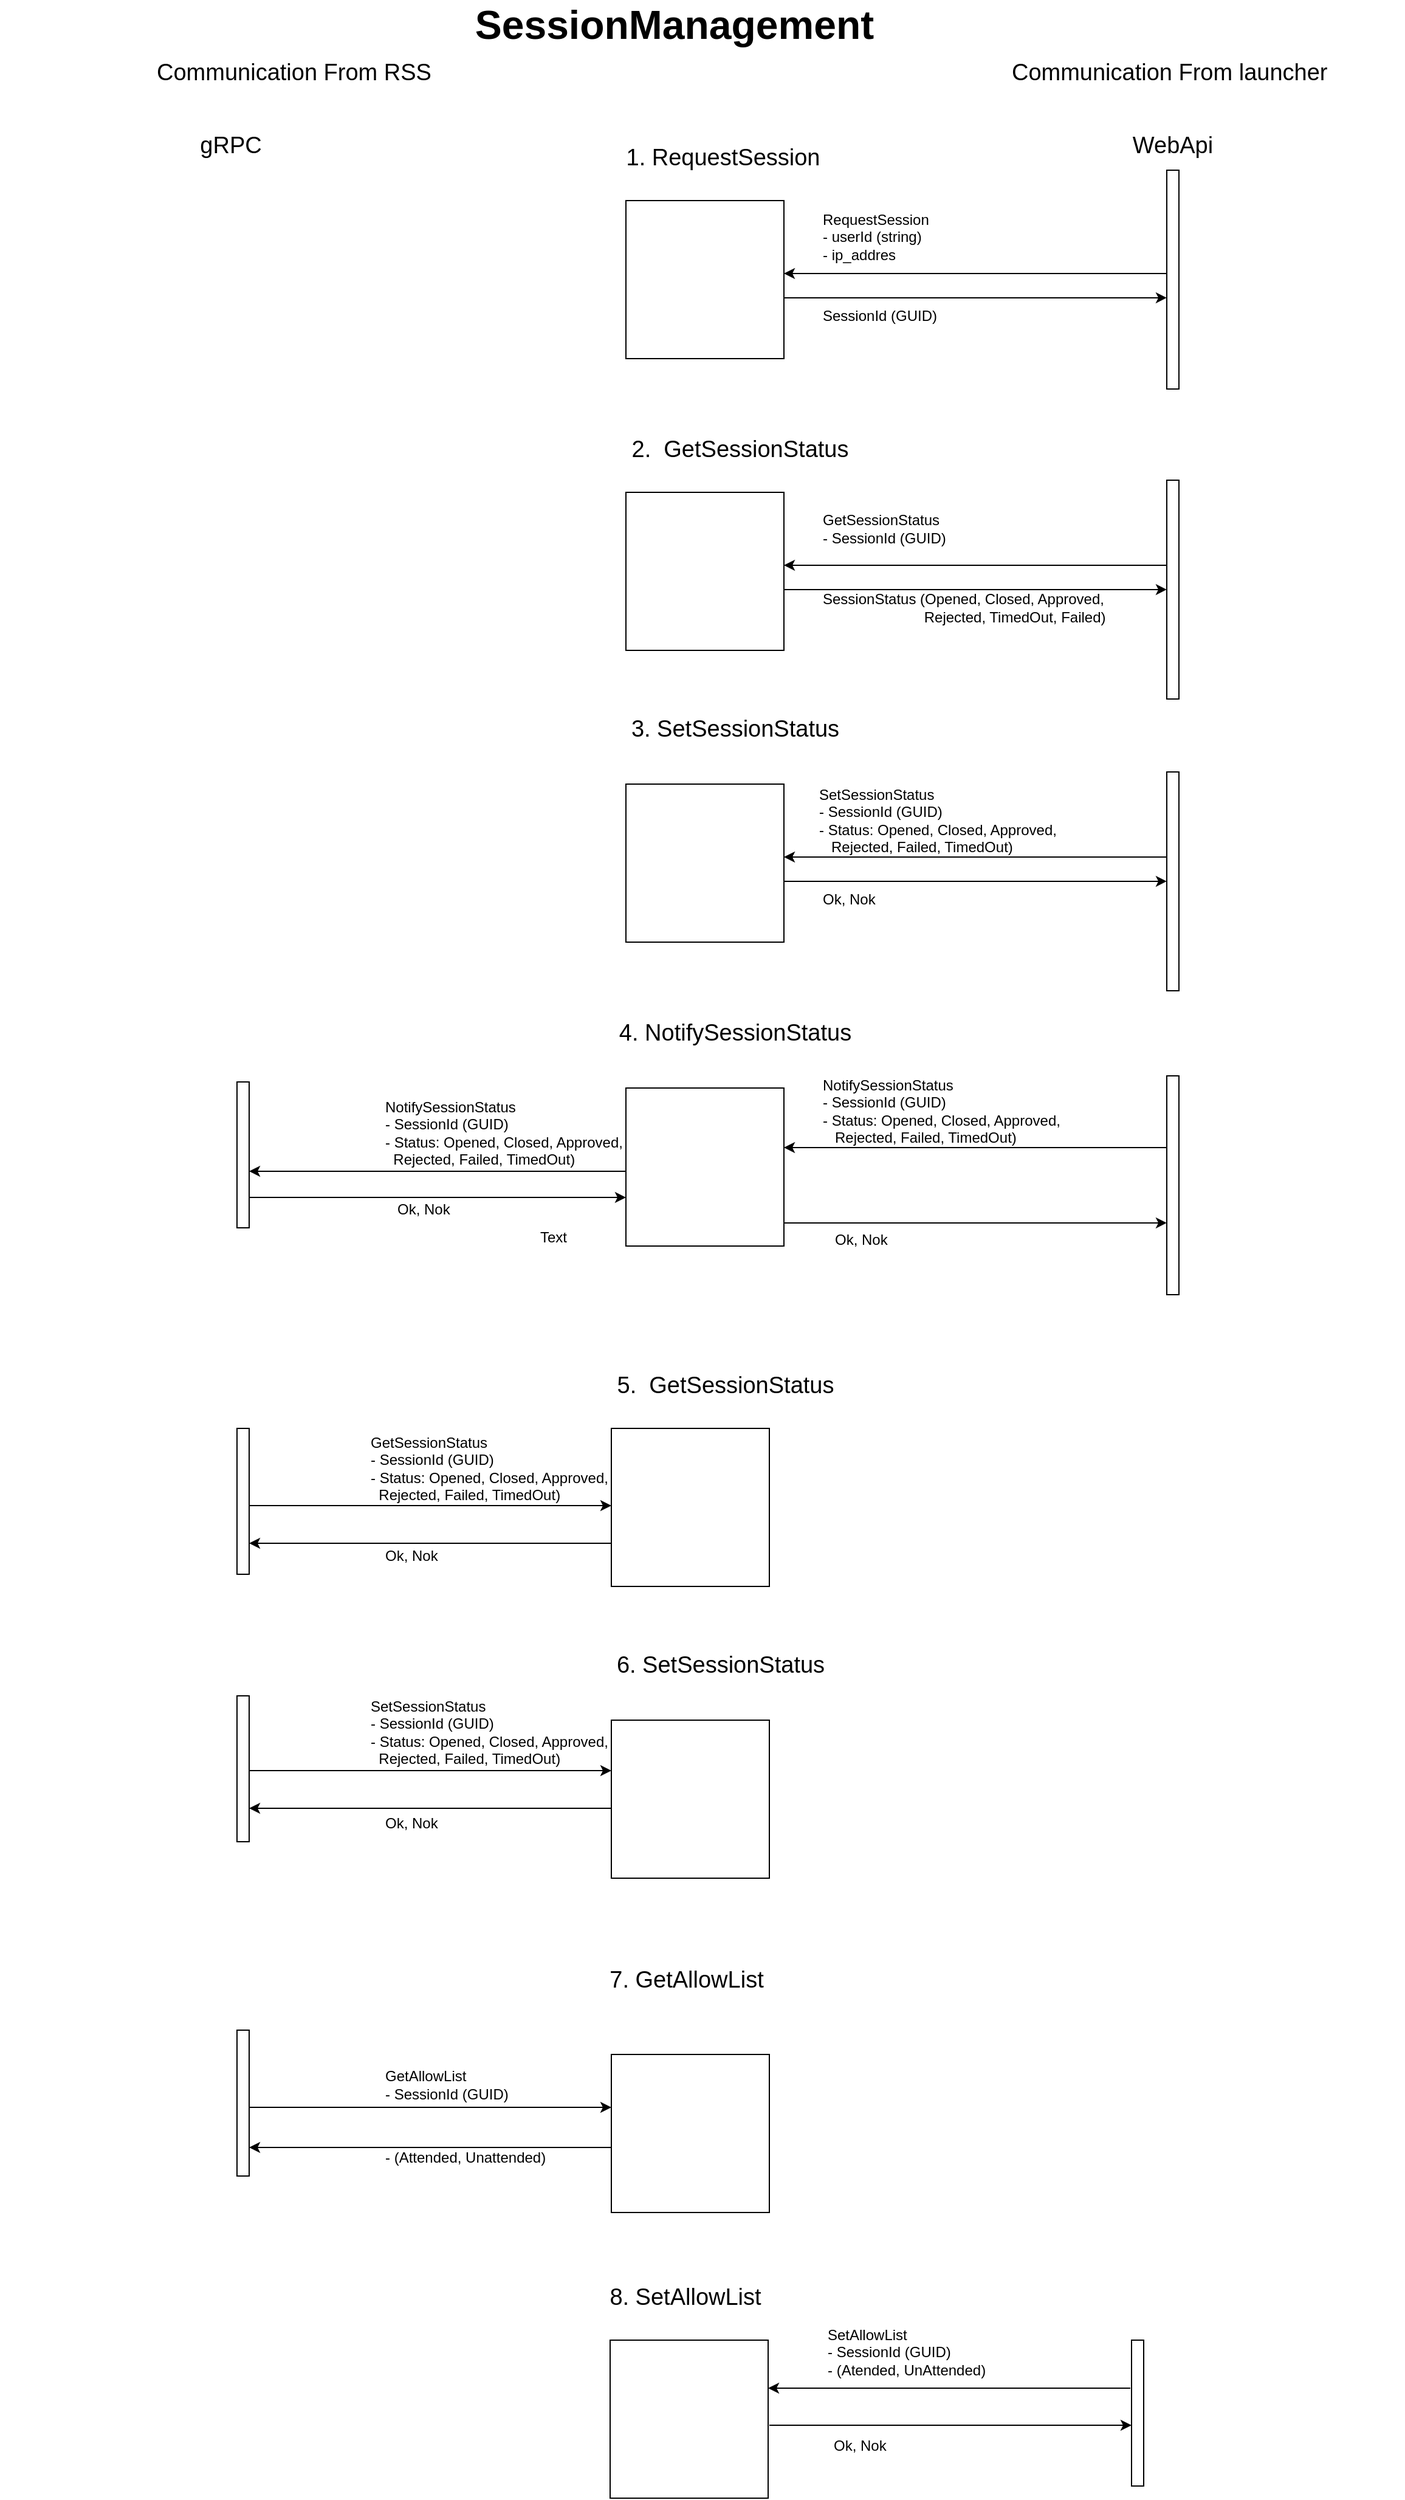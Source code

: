 <mxfile version="23.1.2" type="device">
  <diagram name="Pagina-1" id="BoKzZkv2HJ6Sq_2Y38M6">
    <mxGraphModel dx="2249" dy="730" grid="1" gridSize="10" guides="1" tooltips="1" connect="1" arrows="1" fold="1" page="1" pageScale="1" pageWidth="827" pageHeight="1169" math="0" shadow="0">
      <root>
        <mxCell id="0" />
        <mxCell id="1" parent="0" />
        <mxCell id="5FSWwVK-qjavSyTaj8by-1" value="" style="whiteSpace=wrap;html=1;aspect=fixed;" vertex="1" parent="1">
          <mxGeometry x="320" y="290" width="130" height="130" as="geometry" />
        </mxCell>
        <mxCell id="5FSWwVK-qjavSyTaj8by-2" value="" style="endArrow=classic;html=1;rounded=0;" edge="1" parent="1" source="5FSWwVK-qjavSyTaj8by-35">
          <mxGeometry width="50" height="50" relative="1" as="geometry">
            <mxPoint x="760" y="350" as="sourcePoint" />
            <mxPoint x="450" y="350" as="targetPoint" />
          </mxGeometry>
        </mxCell>
        <mxCell id="5FSWwVK-qjavSyTaj8by-4" value="RequestSession&lt;br&gt;- userId (string)&lt;br&gt;- ip_addres" style="text;html=1;align=left;verticalAlign=middle;resizable=0;points=[];autosize=1;strokeColor=none;fillColor=none;" vertex="1" parent="1">
          <mxGeometry x="480" y="290" width="110" height="60" as="geometry" />
        </mxCell>
        <mxCell id="5FSWwVK-qjavSyTaj8by-5" value="" style="endArrow=classic;html=1;rounded=0;exitX=1;exitY=0.615;exitDx=0;exitDy=0;exitPerimeter=0;" edge="1" parent="1" source="5FSWwVK-qjavSyTaj8by-1" target="5FSWwVK-qjavSyTaj8by-35">
          <mxGeometry width="50" height="50" relative="1" as="geometry">
            <mxPoint x="390" y="420" as="sourcePoint" />
            <mxPoint x="760" y="370" as="targetPoint" />
          </mxGeometry>
        </mxCell>
        <mxCell id="5FSWwVK-qjavSyTaj8by-6" value="SessionId (GUID)" style="text;html=1;align=left;verticalAlign=middle;resizable=0;points=[];autosize=1;strokeColor=none;fillColor=none;" vertex="1" parent="1">
          <mxGeometry x="480" y="370" width="120" height="30" as="geometry" />
        </mxCell>
        <mxCell id="5FSWwVK-qjavSyTaj8by-7" value="&lt;font style=&quot;font-size: 19px;&quot;&gt;1. RequestSession&lt;/font&gt;" style="text;html=1;strokeColor=none;fillColor=none;align=center;verticalAlign=middle;whiteSpace=wrap;rounded=0;" vertex="1" parent="1">
          <mxGeometry x="210" y="240" width="380" height="30" as="geometry" />
        </mxCell>
        <mxCell id="5FSWwVK-qjavSyTaj8by-10" value="&lt;font style=&quot;font-size: 33px;&quot;&gt;&lt;b&gt;SessionManagement&lt;/b&gt;&lt;/font&gt;" style="text;html=1;strokeColor=none;fillColor=none;align=center;verticalAlign=middle;whiteSpace=wrap;rounded=0;" vertex="1" parent="1">
          <mxGeometry x="170" y="130" width="380" height="30" as="geometry" />
        </mxCell>
        <mxCell id="5FSWwVK-qjavSyTaj8by-11" value="&lt;font style=&quot;font-size: 19px;&quot;&gt;Communication From launcher&amp;nbsp;&lt;/font&gt;" style="text;html=1;strokeColor=none;fillColor=none;align=center;verticalAlign=middle;whiteSpace=wrap;rounded=0;" vertex="1" parent="1">
          <mxGeometry x="580" y="170" width="380" height="30" as="geometry" />
        </mxCell>
        <mxCell id="5FSWwVK-qjavSyTaj8by-12" value="" style="whiteSpace=wrap;html=1;aspect=fixed;" vertex="1" parent="1">
          <mxGeometry x="320" y="530" width="130" height="130" as="geometry" />
        </mxCell>
        <mxCell id="5FSWwVK-qjavSyTaj8by-13" value="" style="endArrow=classic;html=1;rounded=0;" edge="1" parent="1" source="5FSWwVK-qjavSyTaj8by-34">
          <mxGeometry width="50" height="50" relative="1" as="geometry">
            <mxPoint x="580" y="590" as="sourcePoint" />
            <mxPoint x="450" y="590" as="targetPoint" />
          </mxGeometry>
        </mxCell>
        <mxCell id="5FSWwVK-qjavSyTaj8by-14" value="GetSessionStatus&lt;br&gt;- SessionId (GUID)" style="text;html=1;align=left;verticalAlign=middle;resizable=0;points=[];autosize=1;strokeColor=none;fillColor=none;" vertex="1" parent="1">
          <mxGeometry x="480" y="540" width="120" height="40" as="geometry" />
        </mxCell>
        <mxCell id="5FSWwVK-qjavSyTaj8by-15" value="" style="endArrow=classic;html=1;rounded=0;exitX=1;exitY=0.615;exitDx=0;exitDy=0;exitPerimeter=0;" edge="1" parent="1" source="5FSWwVK-qjavSyTaj8by-12" target="5FSWwVK-qjavSyTaj8by-34">
          <mxGeometry width="50" height="50" relative="1" as="geometry">
            <mxPoint x="390" y="660" as="sourcePoint" />
            <mxPoint x="580" y="610" as="targetPoint" />
          </mxGeometry>
        </mxCell>
        <mxCell id="5FSWwVK-qjavSyTaj8by-16" value="SessionStatus (Opened, Closed, Approved, &lt;br&gt;&amp;nbsp; &amp;nbsp; &amp;nbsp; &amp;nbsp; &amp;nbsp; &amp;nbsp; &amp;nbsp; &amp;nbsp; &amp;nbsp; &amp;nbsp; &amp;nbsp; &amp;nbsp; &amp;nbsp;Rejected, TimedOut, Failed)" style="text;html=1;align=left;verticalAlign=middle;resizable=0;points=[];autosize=1;strokeColor=none;fillColor=none;" vertex="1" parent="1">
          <mxGeometry x="480" y="605" width="260" height="40" as="geometry" />
        </mxCell>
        <mxCell id="5FSWwVK-qjavSyTaj8by-17" value="&lt;font style=&quot;font-size: 19px;&quot;&gt;2.&amp;nbsp; GetSessionStatus&lt;/font&gt;" style="text;html=1;strokeColor=none;fillColor=none;align=center;verticalAlign=middle;whiteSpace=wrap;rounded=0;" vertex="1" parent="1">
          <mxGeometry x="224" y="480" width="380" height="30" as="geometry" />
        </mxCell>
        <mxCell id="5FSWwVK-qjavSyTaj8by-18" value="" style="whiteSpace=wrap;html=1;aspect=fixed;" vertex="1" parent="1">
          <mxGeometry x="320" y="770" width="130" height="130" as="geometry" />
        </mxCell>
        <mxCell id="5FSWwVK-qjavSyTaj8by-19" value="" style="endArrow=classic;html=1;rounded=0;" edge="1" parent="1" source="5FSWwVK-qjavSyTaj8by-36">
          <mxGeometry width="50" height="50" relative="1" as="geometry">
            <mxPoint x="760" y="830" as="sourcePoint" />
            <mxPoint x="450" y="830" as="targetPoint" />
          </mxGeometry>
        </mxCell>
        <mxCell id="5FSWwVK-qjavSyTaj8by-20" value="SetSessionStatus&lt;br&gt;- SessionId (GUID)&lt;br&gt;- Status: Opened, Closed, Approved, &lt;br&gt;&amp;nbsp; &amp;nbsp;Rejected, Failed, TimedOut)" style="text;html=1;align=left;verticalAlign=middle;resizable=0;points=[];autosize=1;strokeColor=none;fillColor=none;" vertex="1" parent="1">
          <mxGeometry x="477" y="765" width="220" height="70" as="geometry" />
        </mxCell>
        <mxCell id="5FSWwVK-qjavSyTaj8by-21" value="" style="endArrow=classic;html=1;rounded=0;exitX=1;exitY=0.615;exitDx=0;exitDy=0;exitPerimeter=0;" edge="1" parent="1" source="5FSWwVK-qjavSyTaj8by-18" target="5FSWwVK-qjavSyTaj8by-36">
          <mxGeometry width="50" height="50" relative="1" as="geometry">
            <mxPoint x="390" y="900" as="sourcePoint" />
            <mxPoint x="580" y="850" as="targetPoint" />
          </mxGeometry>
        </mxCell>
        <mxCell id="5FSWwVK-qjavSyTaj8by-22" value="Ok, Nok" style="text;html=1;align=left;verticalAlign=middle;resizable=0;points=[];autosize=1;strokeColor=none;fillColor=none;" vertex="1" parent="1">
          <mxGeometry x="480" y="850" width="70" height="30" as="geometry" />
        </mxCell>
        <mxCell id="5FSWwVK-qjavSyTaj8by-23" value="&lt;font style=&quot;font-size: 19px;&quot;&gt;3. SetSessionStatus&lt;/font&gt;" style="text;html=1;strokeColor=none;fillColor=none;align=center;verticalAlign=middle;whiteSpace=wrap;rounded=0;" vertex="1" parent="1">
          <mxGeometry x="220" y="710" width="380" height="30" as="geometry" />
        </mxCell>
        <mxCell id="5FSWwVK-qjavSyTaj8by-26" value="&lt;font style=&quot;font-size: 19px;&quot;&gt;Communication From RSS&lt;/font&gt;" style="text;html=1;strokeColor=none;fillColor=none;align=center;verticalAlign=middle;whiteSpace=wrap;rounded=0;" vertex="1" parent="1">
          <mxGeometry x="-143" y="170" width="380" height="30" as="geometry" />
        </mxCell>
        <mxCell id="5FSWwVK-qjavSyTaj8by-31" value="&lt;font style=&quot;font-size: 19px;&quot;&gt;gRPC&lt;/font&gt;" style="text;html=1;strokeColor=none;fillColor=none;align=center;verticalAlign=middle;whiteSpace=wrap;rounded=0;" vertex="1" parent="1">
          <mxGeometry x="-195" y="230" width="380" height="30" as="geometry" />
        </mxCell>
        <mxCell id="5FSWwVK-qjavSyTaj8by-32" value="&lt;font style=&quot;font-size: 19px;&quot;&gt;WebApi&lt;/font&gt;" style="text;html=1;strokeColor=none;fillColor=none;align=center;verticalAlign=middle;whiteSpace=wrap;rounded=0;" vertex="1" parent="1">
          <mxGeometry x="580" y="230" width="380" height="30" as="geometry" />
        </mxCell>
        <mxCell id="5FSWwVK-qjavSyTaj8by-33" value="" style="html=1;points=[[0,0,0,0,5],[0,1,0,0,-5],[1,0,0,0,5],[1,1,0,0,-5]];perimeter=orthogonalPerimeter;outlineConnect=0;targetShapes=umlLifeline;portConstraint=eastwest;newEdgeStyle={&quot;curved&quot;:0,&quot;rounded&quot;:0};" vertex="1" parent="1">
          <mxGeometry y="1015" width="10" height="120" as="geometry" />
        </mxCell>
        <mxCell id="5FSWwVK-qjavSyTaj8by-34" value="" style="html=1;points=[[0,0,0,0,5],[0,1,0,0,-5],[1,0,0,0,5],[1,1,0,0,-5]];perimeter=orthogonalPerimeter;outlineConnect=0;targetShapes=umlLifeline;portConstraint=eastwest;newEdgeStyle={&quot;curved&quot;:0,&quot;rounded&quot;:0};" vertex="1" parent="1">
          <mxGeometry x="765" y="520" width="10" height="180" as="geometry" />
        </mxCell>
        <mxCell id="5FSWwVK-qjavSyTaj8by-35" value="" style="html=1;points=[[0,0,0,0,5],[0,1,0,0,-5],[1,0,0,0,5],[1,1,0,0,-5]];perimeter=orthogonalPerimeter;outlineConnect=0;targetShapes=umlLifeline;portConstraint=eastwest;newEdgeStyle={&quot;curved&quot;:0,&quot;rounded&quot;:0};" vertex="1" parent="1">
          <mxGeometry x="765" y="265" width="10" height="180" as="geometry" />
        </mxCell>
        <mxCell id="5FSWwVK-qjavSyTaj8by-36" value="" style="html=1;points=[[0,0,0,0,5],[0,1,0,0,-5],[1,0,0,0,5],[1,1,0,0,-5]];perimeter=orthogonalPerimeter;outlineConnect=0;targetShapes=umlLifeline;portConstraint=eastwest;newEdgeStyle={&quot;curved&quot;:0,&quot;rounded&quot;:0};" vertex="1" parent="1">
          <mxGeometry x="765" y="760" width="10" height="180" as="geometry" />
        </mxCell>
        <mxCell id="5FSWwVK-qjavSyTaj8by-37" value="" style="whiteSpace=wrap;html=1;aspect=fixed;" vertex="1" parent="1">
          <mxGeometry x="320" y="1020" width="130" height="130" as="geometry" />
        </mxCell>
        <mxCell id="5FSWwVK-qjavSyTaj8by-38" value="" style="endArrow=classic;html=1;rounded=0;" edge="1" parent="1">
          <mxGeometry width="50" height="50" relative="1" as="geometry">
            <mxPoint x="765" y="1069" as="sourcePoint" />
            <mxPoint x="450" y="1069" as="targetPoint" />
          </mxGeometry>
        </mxCell>
        <mxCell id="5FSWwVK-qjavSyTaj8by-39" value="NotifySessionStatus&lt;br&gt;- SessionId (GUID)&lt;br&gt;- Status: Opened, Closed, Approved, &lt;br&gt;&amp;nbsp; &amp;nbsp;Rejected, Failed, TimedOut)" style="text;html=1;align=left;verticalAlign=middle;resizable=0;points=[];autosize=1;strokeColor=none;fillColor=none;" vertex="1" parent="1">
          <mxGeometry x="480" y="1004" width="220" height="70" as="geometry" />
        </mxCell>
        <mxCell id="5FSWwVK-qjavSyTaj8by-40" value="" style="endArrow=classic;html=1;rounded=0;exitX=1;exitY=0.615;exitDx=0;exitDy=0;exitPerimeter=0;" edge="1" parent="1">
          <mxGeometry width="50" height="50" relative="1" as="geometry">
            <mxPoint x="450" y="1130.95" as="sourcePoint" />
            <mxPoint x="765" y="1130.95" as="targetPoint" />
          </mxGeometry>
        </mxCell>
        <mxCell id="5FSWwVK-qjavSyTaj8by-41" value="Ok, Nok" style="text;html=1;align=left;verticalAlign=middle;resizable=0;points=[];autosize=1;strokeColor=none;fillColor=none;" vertex="1" parent="1">
          <mxGeometry x="490" y="1130" width="70" height="30" as="geometry" />
        </mxCell>
        <mxCell id="5FSWwVK-qjavSyTaj8by-42" value="&lt;font style=&quot;font-size: 19px;&quot;&gt;4. NotifySessionStatus&lt;/font&gt;" style="text;html=1;strokeColor=none;fillColor=none;align=center;verticalAlign=middle;whiteSpace=wrap;rounded=0;" vertex="1" parent="1">
          <mxGeometry x="220" y="960" width="380" height="30" as="geometry" />
        </mxCell>
        <mxCell id="5FSWwVK-qjavSyTaj8by-43" value="" style="endArrow=classic;html=1;rounded=0;" edge="1" parent="1">
          <mxGeometry width="50" height="50" relative="1" as="geometry">
            <mxPoint x="320" y="1088.5" as="sourcePoint" />
            <mxPoint x="10" y="1088.5" as="targetPoint" />
          </mxGeometry>
        </mxCell>
        <mxCell id="5FSWwVK-qjavSyTaj8by-44" value="NotifySessionStatus&lt;br&gt;- SessionId (GUID)&lt;br&gt;- Status: Opened, Closed, Approved, &lt;br&gt;&amp;nbsp; Rejected, Failed, TimedOut)" style="text;html=1;align=left;verticalAlign=middle;resizable=0;points=[];autosize=1;strokeColor=none;fillColor=none;" vertex="1" parent="1">
          <mxGeometry x="120" y="1022" width="220" height="70" as="geometry" />
        </mxCell>
        <mxCell id="5FSWwVK-qjavSyTaj8by-45" value="" style="endArrow=classic;html=1;rounded=0;" edge="1" parent="1" source="5FSWwVK-qjavSyTaj8by-33">
          <mxGeometry width="50" height="50" relative="1" as="geometry">
            <mxPoint x="130" y="1110" as="sourcePoint" />
            <mxPoint x="320" y="1110" as="targetPoint" />
          </mxGeometry>
        </mxCell>
        <mxCell id="5FSWwVK-qjavSyTaj8by-46" value="Ok, Nok" style="text;html=1;align=left;verticalAlign=middle;resizable=0;points=[];autosize=1;strokeColor=none;fillColor=none;" vertex="1" parent="1">
          <mxGeometry x="130" y="1105" width="70" height="30" as="geometry" />
        </mxCell>
        <mxCell id="5FSWwVK-qjavSyTaj8by-47" value="" style="html=1;points=[[0,0,0,0,5],[0,1,0,0,-5],[1,0,0,0,5],[1,1,0,0,-5]];perimeter=orthogonalPerimeter;outlineConnect=0;targetShapes=umlLifeline;portConstraint=eastwest;newEdgeStyle={&quot;curved&quot;:0,&quot;rounded&quot;:0};" vertex="1" parent="1">
          <mxGeometry x="765" y="1010" width="10" height="180" as="geometry" />
        </mxCell>
        <mxCell id="5FSWwVK-qjavSyTaj8by-48" value="" style="whiteSpace=wrap;html=1;aspect=fixed;" vertex="1" parent="1">
          <mxGeometry x="308" y="1300" width="130" height="130" as="geometry" />
        </mxCell>
        <mxCell id="5FSWwVK-qjavSyTaj8by-53" value="&lt;font style=&quot;font-size: 19px;&quot;&gt;5.&amp;nbsp; GetSessionStatus&lt;/font&gt;" style="text;html=1;strokeColor=none;fillColor=none;align=center;verticalAlign=middle;whiteSpace=wrap;rounded=0;" vertex="1" parent="1">
          <mxGeometry x="212" y="1250" width="380" height="30" as="geometry" />
        </mxCell>
        <mxCell id="5FSWwVK-qjavSyTaj8by-54" value="" style="whiteSpace=wrap;html=1;aspect=fixed;" vertex="1" parent="1">
          <mxGeometry x="308" y="1540" width="130" height="130" as="geometry" />
        </mxCell>
        <mxCell id="5FSWwVK-qjavSyTaj8by-59" value="&lt;font style=&quot;font-size: 19px;&quot;&gt;6. SetSessionStatus&lt;/font&gt;" style="text;html=1;strokeColor=none;fillColor=none;align=center;verticalAlign=middle;whiteSpace=wrap;rounded=0;" vertex="1" parent="1">
          <mxGeometry x="208" y="1480" width="380" height="30" as="geometry" />
        </mxCell>
        <mxCell id="5FSWwVK-qjavSyTaj8by-60" value="" style="endArrow=classic;html=1;rounded=0;" edge="1" parent="1">
          <mxGeometry width="50" height="50" relative="1" as="geometry">
            <mxPoint x="308" y="1612.5" as="sourcePoint" />
            <mxPoint x="10" y="1612.5" as="targetPoint" />
          </mxGeometry>
        </mxCell>
        <mxCell id="5FSWwVK-qjavSyTaj8by-61" value="SetSessionStatus&lt;br&gt;- SessionId (GUID)&lt;br&gt;- Status: Opened, Closed, Approved, &lt;br&gt;&amp;nbsp; Rejected, Failed, TimedOut)" style="text;html=1;align=left;verticalAlign=middle;resizable=0;points=[];autosize=1;strokeColor=none;fillColor=none;" vertex="1" parent="1">
          <mxGeometry x="108" y="1515" width="220" height="70" as="geometry" />
        </mxCell>
        <mxCell id="5FSWwVK-qjavSyTaj8by-62" value="" style="endArrow=classic;html=1;rounded=0;" edge="1" parent="1">
          <mxGeometry width="50" height="50" relative="1" as="geometry">
            <mxPoint x="10" y="1581.5" as="sourcePoint" />
            <mxPoint x="308" y="1581.5" as="targetPoint" />
          </mxGeometry>
        </mxCell>
        <mxCell id="5FSWwVK-qjavSyTaj8by-63" value="Ok, Nok" style="text;html=1;align=left;verticalAlign=middle;resizable=0;points=[];autosize=1;strokeColor=none;fillColor=none;" vertex="1" parent="1">
          <mxGeometry x="120" y="1610" width="70" height="30" as="geometry" />
        </mxCell>
        <mxCell id="5FSWwVK-qjavSyTaj8by-66" value="" style="html=1;points=[[0,0,0,0,5],[0,1,0,0,-5],[1,0,0,0,5],[1,1,0,0,-5]];perimeter=orthogonalPerimeter;outlineConnect=0;targetShapes=umlLifeline;portConstraint=eastwest;newEdgeStyle={&quot;curved&quot;:0,&quot;rounded&quot;:0};" vertex="1" parent="1">
          <mxGeometry y="1520" width="10" height="120" as="geometry" />
        </mxCell>
        <mxCell id="5FSWwVK-qjavSyTaj8by-69" value="" style="endArrow=classic;html=1;rounded=0;" edge="1" parent="1">
          <mxGeometry width="50" height="50" relative="1" as="geometry">
            <mxPoint x="308" y="1394.5" as="sourcePoint" />
            <mxPoint x="10" y="1394.5" as="targetPoint" />
          </mxGeometry>
        </mxCell>
        <mxCell id="5FSWwVK-qjavSyTaj8by-70" value="" style="endArrow=classic;html=1;rounded=0;" edge="1" parent="1">
          <mxGeometry width="50" height="50" relative="1" as="geometry">
            <mxPoint x="10" y="1363.5" as="sourcePoint" />
            <mxPoint x="308" y="1363.5" as="targetPoint" />
          </mxGeometry>
        </mxCell>
        <mxCell id="5FSWwVK-qjavSyTaj8by-71" value="Ok, Nok" style="text;html=1;align=left;verticalAlign=middle;resizable=0;points=[];autosize=1;strokeColor=none;fillColor=none;" vertex="1" parent="1">
          <mxGeometry x="120" y="1390" width="70" height="30" as="geometry" />
        </mxCell>
        <mxCell id="5FSWwVK-qjavSyTaj8by-72" value="" style="html=1;points=[[0,0,0,0,5],[0,1,0,0,-5],[1,0,0,0,5],[1,1,0,0,-5]];perimeter=orthogonalPerimeter;outlineConnect=0;targetShapes=umlLifeline;portConstraint=eastwest;newEdgeStyle={&quot;curved&quot;:0,&quot;rounded&quot;:0};" vertex="1" parent="1">
          <mxGeometry y="1300" width="10" height="120" as="geometry" />
        </mxCell>
        <mxCell id="5FSWwVK-qjavSyTaj8by-74" value="GetSessionStatus&lt;br&gt;- SessionId (GUID)&lt;br&gt;- Status: Opened, Closed, Approved, &lt;br&gt;&amp;nbsp; Rejected, Failed, TimedOut)" style="text;html=1;align=left;verticalAlign=middle;resizable=0;points=[];autosize=1;strokeColor=none;fillColor=none;" vertex="1" parent="1">
          <mxGeometry x="108" y="1298" width="220" height="70" as="geometry" />
        </mxCell>
        <mxCell id="5FSWwVK-qjavSyTaj8by-75" value="" style="whiteSpace=wrap;html=1;aspect=fixed;" vertex="1" parent="1">
          <mxGeometry x="308" y="1815" width="130" height="130" as="geometry" />
        </mxCell>
        <mxCell id="5FSWwVK-qjavSyTaj8by-76" value="" style="endArrow=classic;html=1;rounded=0;" edge="1" parent="1">
          <mxGeometry width="50" height="50" relative="1" as="geometry">
            <mxPoint x="308" y="1891.5" as="sourcePoint" />
            <mxPoint x="10" y="1891.5" as="targetPoint" />
          </mxGeometry>
        </mxCell>
        <mxCell id="5FSWwVK-qjavSyTaj8by-77" value="GetAllowList&lt;br&gt;- SessionId (GUID)" style="text;html=1;align=left;verticalAlign=middle;resizable=0;points=[];autosize=1;strokeColor=none;fillColor=none;" vertex="1" parent="1">
          <mxGeometry x="120" y="1820" width="120" height="40" as="geometry" />
        </mxCell>
        <mxCell id="5FSWwVK-qjavSyTaj8by-78" value="" style="endArrow=classic;html=1;rounded=0;" edge="1" parent="1">
          <mxGeometry width="50" height="50" relative="1" as="geometry">
            <mxPoint x="10" y="1858.5" as="sourcePoint" />
            <mxPoint x="308" y="1858.5" as="targetPoint" />
          </mxGeometry>
        </mxCell>
        <mxCell id="5FSWwVK-qjavSyTaj8by-79" value="- (Attended, Unattended)" style="text;html=1;align=left;verticalAlign=middle;resizable=0;points=[];autosize=1;strokeColor=none;fillColor=none;" vertex="1" parent="1">
          <mxGeometry x="120" y="1885" width="160" height="30" as="geometry" />
        </mxCell>
        <mxCell id="5FSWwVK-qjavSyTaj8by-80" value="" style="html=1;points=[[0,0,0,0,5],[0,1,0,0,-5],[1,0,0,0,5],[1,1,0,0,-5]];perimeter=orthogonalPerimeter;outlineConnect=0;targetShapes=umlLifeline;portConstraint=eastwest;newEdgeStyle={&quot;curved&quot;:0,&quot;rounded&quot;:0};" vertex="1" parent="1">
          <mxGeometry y="1795" width="10" height="120" as="geometry" />
        </mxCell>
        <mxCell id="5FSWwVK-qjavSyTaj8by-81" value="&lt;font style=&quot;font-size: 19px;&quot;&gt;7. GetAllowList&lt;/font&gt;" style="text;html=1;strokeColor=none;fillColor=none;align=center;verticalAlign=middle;whiteSpace=wrap;rounded=0;" vertex="1" parent="1">
          <mxGeometry x="180" y="1739" width="380" height="30" as="geometry" />
        </mxCell>
        <mxCell id="5FSWwVK-qjavSyTaj8by-82" value="" style="whiteSpace=wrap;html=1;aspect=fixed;" vertex="1" parent="1">
          <mxGeometry x="307" y="2050" width="130" height="130" as="geometry" />
        </mxCell>
        <mxCell id="5FSWwVK-qjavSyTaj8by-83" value="" style="endArrow=classic;html=1;rounded=0;" edge="1" parent="1">
          <mxGeometry width="50" height="50" relative="1" as="geometry">
            <mxPoint x="735" y="2089.5" as="sourcePoint" />
            <mxPoint x="437" y="2089.5" as="targetPoint" />
          </mxGeometry>
        </mxCell>
        <mxCell id="5FSWwVK-qjavSyTaj8by-84" value="SetAllowList&lt;br&gt;- SessionId (GUID)&lt;br&gt;- (Atended, UnAttended)" style="text;html=1;align=left;verticalAlign=middle;resizable=0;points=[];autosize=1;strokeColor=none;fillColor=none;" vertex="1" parent="1">
          <mxGeometry x="484" y="2030" width="150" height="60" as="geometry" />
        </mxCell>
        <mxCell id="5FSWwVK-qjavSyTaj8by-85" value="" style="endArrow=classic;html=1;rounded=0;" edge="1" parent="1">
          <mxGeometry width="50" height="50" relative="1" as="geometry">
            <mxPoint x="438" y="2120" as="sourcePoint" />
            <mxPoint x="736" y="2120" as="targetPoint" />
          </mxGeometry>
        </mxCell>
        <mxCell id="5FSWwVK-qjavSyTaj8by-87" value="" style="html=1;points=[[0,0,0,0,5],[0,1,0,0,-5],[1,0,0,0,5],[1,1,0,0,-5]];perimeter=orthogonalPerimeter;outlineConnect=0;targetShapes=umlLifeline;portConstraint=eastwest;newEdgeStyle={&quot;curved&quot;:0,&quot;rounded&quot;:0};" vertex="1" parent="1">
          <mxGeometry x="736" y="2050" width="10" height="120" as="geometry" />
        </mxCell>
        <mxCell id="5FSWwVK-qjavSyTaj8by-88" value="&lt;font style=&quot;font-size: 19px;&quot;&gt;8. SetAllowList&lt;/font&gt;" style="text;html=1;strokeColor=none;fillColor=none;align=center;verticalAlign=middle;whiteSpace=wrap;rounded=0;" vertex="1" parent="1">
          <mxGeometry x="179" y="2000" width="380" height="30" as="geometry" />
        </mxCell>
        <mxCell id="5FSWwVK-qjavSyTaj8by-89" value="Ok, Nok" style="text;html=1;align=left;verticalAlign=middle;resizable=0;points=[];autosize=1;strokeColor=none;fillColor=none;" vertex="1" parent="1">
          <mxGeometry x="489" y="2122" width="70" height="30" as="geometry" />
        </mxCell>
        <mxCell id="5FSWwVK-qjavSyTaj8by-90" value="Text" style="text;html=1;align=center;verticalAlign=middle;resizable=0;points=[];autosize=1;strokeColor=none;fillColor=none;" vertex="1" parent="1">
          <mxGeometry x="235" y="1128" width="50" height="30" as="geometry" />
        </mxCell>
      </root>
    </mxGraphModel>
  </diagram>
</mxfile>
